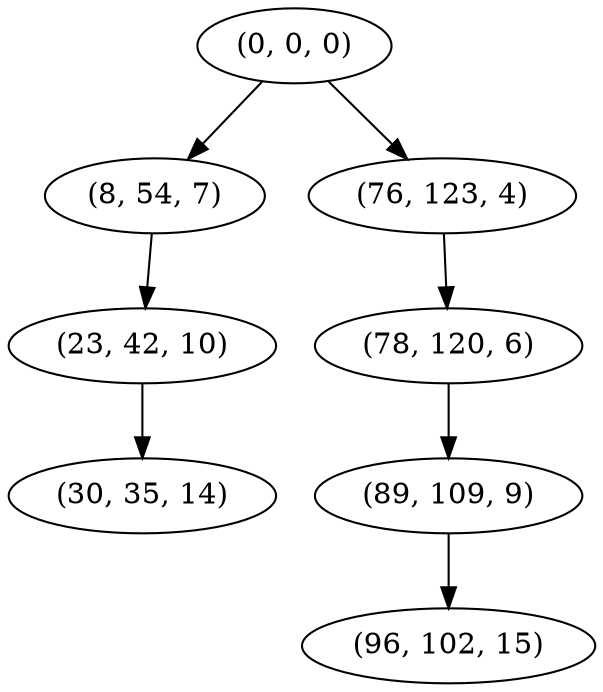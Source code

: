 digraph tree {
    "(0, 0, 0)";
    "(8, 54, 7)";
    "(23, 42, 10)";
    "(30, 35, 14)";
    "(76, 123, 4)";
    "(78, 120, 6)";
    "(89, 109, 9)";
    "(96, 102, 15)";
    "(0, 0, 0)" -> "(8, 54, 7)";
    "(0, 0, 0)" -> "(76, 123, 4)";
    "(8, 54, 7)" -> "(23, 42, 10)";
    "(23, 42, 10)" -> "(30, 35, 14)";
    "(76, 123, 4)" -> "(78, 120, 6)";
    "(78, 120, 6)" -> "(89, 109, 9)";
    "(89, 109, 9)" -> "(96, 102, 15)";
}
